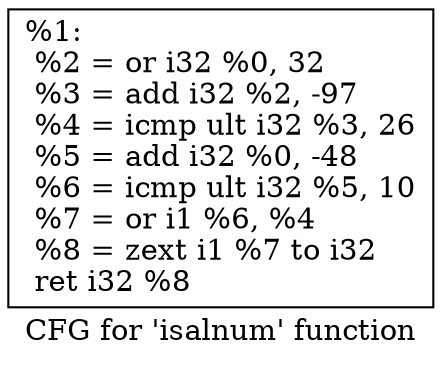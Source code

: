 digraph "CFG for 'isalnum' function" {
	label="CFG for 'isalnum' function";

	Node0x1a8a6f0 [shape=record,label="{%1:\l  %2 = or i32 %0, 32\l  %3 = add i32 %2, -97\l  %4 = icmp ult i32 %3, 26\l  %5 = add i32 %0, -48\l  %6 = icmp ult i32 %5, 10\l  %7 = or i1 %6, %4\l  %8 = zext i1 %7 to i32\l  ret i32 %8\l}"];
}
